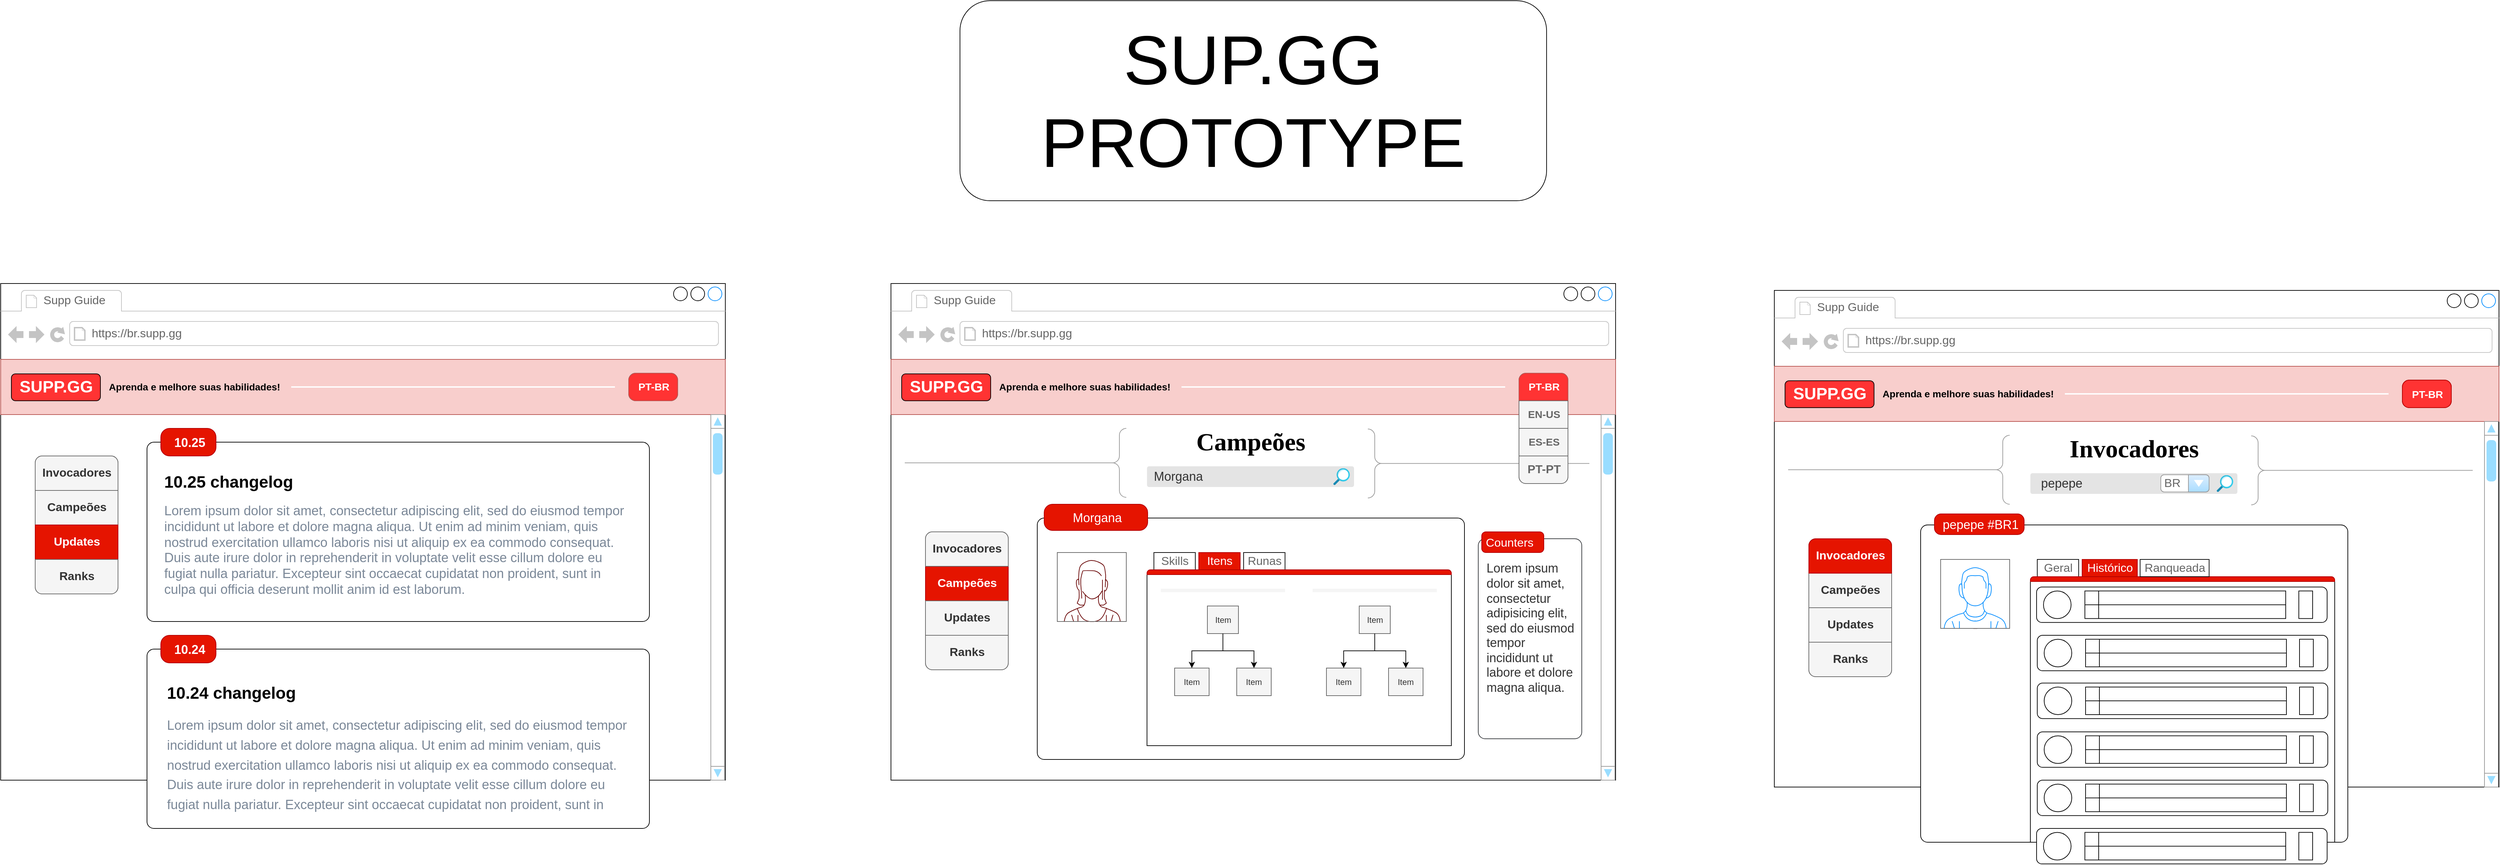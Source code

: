 <mxfile version="13.10.0" type="embed">
    <diagram id="sxuD95gsSj-scOGPnXe8" name="Page-1">
        <mxGraphModel dx="7067" dy="3187" grid="1" gridSize="10" guides="1" tooltips="1" connect="1" arrows="1" fold="1" page="1" pageScale="1" pageWidth="1600" pageHeight="900" math="0" shadow="0">
            <root>
                <mxCell id="0"/>
                <mxCell id="1" parent="0"/>
                <mxCell id="jPvFQAptKo5tfwatPZru-6" value="" style="strokeWidth=1;shadow=0;dashed=0;align=center;html=1;shape=mxgraph.mockup.containers.browserWindow;rSize=0;strokeColor2=#008cff;strokeColor3=#c4c4c4;mainText=,;recursiveResize=0;" parent="1" vertex="1">
                    <mxGeometry x="480" y="520" width="1050" height="720" as="geometry"/>
                </mxCell>
                <mxCell id="21" value="&lt;h1&gt;&lt;font face=&quot;Poppins&quot; data-font-src=&quot;https://fonts.googleapis.com/css?family=Poppins&quot;&gt;Campeões&lt;/font&gt;&lt;/h1&gt;" style="text;html=1;align=center;verticalAlign=middle;resizable=0;points=[];autosize=1;fontSize=18;" parent="jPvFQAptKo5tfwatPZru-6" vertex="1">
                    <mxGeometry x="411" y="190" width="220" height="80" as="geometry"/>
                </mxCell>
                <mxCell id="jPvFQAptKo5tfwatPZru-16" value="" style="rounded=0;whiteSpace=wrap;html=1;fillColor=#f8cecc;strokeColor=#b85450;" parent="jPvFQAptKo5tfwatPZru-6" vertex="1">
                    <mxGeometry y="110" width="1050" height="80" as="geometry"/>
                </mxCell>
                <mxCell id="jPvFQAptKo5tfwatPZru-7" value="Supp Guide" style="strokeWidth=1;shadow=0;dashed=0;align=center;html=1;shape=mxgraph.mockup.containers.anchor;fontSize=17;fontColor=#666666;align=left;" parent="jPvFQAptKo5tfwatPZru-6" vertex="1">
                    <mxGeometry x="60" y="12" width="110" height="26" as="geometry"/>
                </mxCell>
                <mxCell id="jPvFQAptKo5tfwatPZru-8" value="https://br.supp.gg" style="strokeWidth=1;shadow=0;dashed=0;align=center;html=1;shape=mxgraph.mockup.containers.anchor;rSize=0;fontSize=17;fontColor=#666666;align=left;" parent="jPvFQAptKo5tfwatPZru-6" vertex="1">
                    <mxGeometry x="130" y="60" width="250" height="26" as="geometry"/>
                </mxCell>
                <UserObject label="&lt;font style=&quot;font-size: 14px&quot; color=&quot;#000000&quot;&gt;&lt;b&gt;Aprenda e melhore suas habilidades!&lt;/b&gt;&lt;/font&gt;" placeholders="1" name="Variable" id="jPvFQAptKo5tfwatPZru-12">
                    <mxCell style="text;html=1;align=center;verticalAlign=middle;whiteSpace=wrap;overflow=hidden;" parent="jPvFQAptKo5tfwatPZru-6" vertex="1">
                        <mxGeometry x="151" y="135" width="260" height="30" as="geometry"/>
                    </mxCell>
                </UserObject>
                <mxCell id="jPvFQAptKo5tfwatPZru-21" style="edgeStyle=orthogonalEdgeStyle;rounded=0;orthogonalLoop=1;jettySize=auto;html=1;exitX=0.5;exitY=1;exitDx=0;exitDy=0;" parent="jPvFQAptKo5tfwatPZru-6" source="jPvFQAptKo5tfwatPZru-16" target="jPvFQAptKo5tfwatPZru-16" edge="1">
                    <mxGeometry relative="1" as="geometry"/>
                </mxCell>
                <mxCell id="jPvFQAptKo5tfwatPZru-29" value="" style="shape=image;html=1;verticalAlign=top;verticalLabelPosition=bottom;labelBackgroundColor=#ffffff;imageAspect=0;aspect=fixed;image=https://cdn0.iconfinder.com/data/icons/very-basic-android-l-lollipop-icon-pack/24/globe-128.png" parent="jPvFQAptKo5tfwatPZru-6" vertex="1">
                    <mxGeometry x="990" y="131" width="39" height="39" as="geometry"/>
                </mxCell>
                <mxCell id="jPvFQAptKo5tfwatPZru-36" value="" style="rounded=1;whiteSpace=wrap;html=1;fillColor=#FF3333;" parent="jPvFQAptKo5tfwatPZru-6" vertex="1">
                    <mxGeometry x="15.5" y="131" width="129" height="39" as="geometry"/>
                </mxCell>
                <mxCell id="jPvFQAptKo5tfwatPZru-10" value="&lt;font color=&quot;#ffffff&quot;&gt;SUPP.GG&lt;/font&gt;" style="text;strokeColor=none;fillColor=none;html=1;fontSize=24;fontStyle=1;verticalAlign=middle;align=center;" parent="jPvFQAptKo5tfwatPZru-6" vertex="1">
                    <mxGeometry x="30" y="130" width="100" height="40" as="geometry"/>
                </mxCell>
                <mxCell id="jPvFQAptKo5tfwatPZru-37" value="" style="verticalLabelPosition=bottom;shadow=0;dashed=0;align=center;html=1;verticalAlign=top;strokeWidth=1;shape=mxgraph.mockup.navigation.scrollBar;strokeColor=#999999;barPos=98.372;fillColor2=#99ddff;strokeColor2=none;direction=north;fillColor=#FFFFFF;" parent="jPvFQAptKo5tfwatPZru-6" vertex="1">
                    <mxGeometry x="1029" y="190" width="20" height="530" as="geometry"/>
                </mxCell>
                <mxCell id="jPvFQAptKo5tfwatPZru-50" value="" style="shape=mxgraph.mockup.containers.marginRect;rectMarginTop=10;strokeWidth=1;dashed=0;rounded=1;arcSize=5;recursiveResize=0;" parent="jPvFQAptKo5tfwatPZru-6" vertex="1">
                    <mxGeometry x="212" y="330" width="619" height="360" as="geometry"/>
                </mxCell>
                <mxCell id="jPvFQAptKo5tfwatPZru-51" value="Morgana" style="shape=rect;strokeColor=#B20000;fillColor=#e51400;strokeWidth=1;dashed=0;rounded=1;arcSize=32;fontColor=#ffffff;fontSize=18;spacing=2;spacingTop=-2;align=center;autosize=1;spacingLeft=4;resizeWidth=0;resizeHeight=0;perimeter=none;" parent="jPvFQAptKo5tfwatPZru-50" vertex="1">
                    <mxGeometry x="10" y="-10" width="150" height="38" as="geometry"/>
                </mxCell>
                <mxCell id="38" value="" style="verticalLabelPosition=bottom;shadow=0;dashed=0;align=center;html=1;verticalAlign=top;strokeWidth=1;shape=mxgraph.mockup.containers.userFemale;strokeColor2=#660000;fillColor=none;sketch=0;strokeColor=none;perimeter=rectanglePerimeter;" parent="jPvFQAptKo5tfwatPZru-50" vertex="1">
                    <mxGeometry x="29" y="60" width="100" height="100" as="geometry"/>
                </mxCell>
                <mxCell id="40" value="" style="strokeWidth=1;shadow=0;dashed=0;align=center;html=1;shape=mxgraph.mockup.containers.marginRect2;rectMarginTop=32;sketch=0;" parent="jPvFQAptKo5tfwatPZru-50" vertex="1">
                    <mxGeometry x="159" y="60" width="441" height="280" as="geometry"/>
                </mxCell>
                <mxCell id="41" value="Skills" style="strokeColor=inherit;fillColor=inherit;gradientColor=inherit;strokeWidth=1;shadow=0;dashed=0;align=center;html=1;shape=mxgraph.mockup.containers.rrect;rSize=0;fontSize=17;fontColor=#666666;gradientColor=none;" parent="40" vertex="1">
                    <mxGeometry width="60" height="25" relative="1" as="geometry">
                        <mxPoint x="10" as="offset"/>
                    </mxGeometry>
                </mxCell>
                <mxCell id="42" value="Itens" style="strokeWidth=1;shadow=0;dashed=0;align=center;html=1;shape=mxgraph.mockup.containers.rrect;rSize=0;fontSize=17;fontColor=#ffffff;strokeColor=#B20000;fillColor=#e51400;" parent="40" vertex="1">
                    <mxGeometry width="60" height="25" relative="1" as="geometry">
                        <mxPoint x="75" as="offset"/>
                    </mxGeometry>
                </mxCell>
                <mxCell id="43" value="Runas" style="strokeColor=inherit;fillColor=inherit;gradientColor=inherit;strokeWidth=1;shadow=0;dashed=0;align=center;html=1;shape=mxgraph.mockup.containers.rrect;rSize=0;fontSize=17;fontColor=#666666;gradientColor=none;" parent="40" vertex="1">
                    <mxGeometry width="60" height="25" relative="1" as="geometry">
                        <mxPoint x="140" as="offset"/>
                    </mxGeometry>
                </mxCell>
                <mxCell id="44" value="" style="strokeWidth=1;shadow=0;dashed=0;align=center;html=1;shape=mxgraph.mockup.containers.topButton;rSize=5;strokeColor=#B20000;fillColor=#e51400;resizeWidth=1;movable=0;deletable=1;fontColor=#ffffff;" parent="40" vertex="1">
                    <mxGeometry width="441.0" height="7" relative="1" as="geometry">
                        <mxPoint y="25" as="offset"/>
                    </mxGeometry>
                </mxCell>
                <mxCell id="45" value="" style="swimlane;html=1;startSize=5;horizontal=1;childLayout=treeLayout;horizontalTree=0;resizable=0;containerType=tree;shadow=0;sketch=0;fillColor=#f5f5f5;fontColor=#333333;strokeColor=none;" parent="40" vertex="1">
                    <mxGeometry x="20" y="52.5" width="180" height="175" as="geometry">
                        <mxRectangle x="20" y="52.5" width="50" height="40" as="alternateBounds"/>
                    </mxGeometry>
                </mxCell>
                <mxCell id="46" value="Item" style="whiteSpace=wrap;html=1;fillColor=#f5f5f5;strokeColor=#666666;fontColor=#333333;" parent="45" vertex="1">
                    <mxGeometry x="67.5" y="25" width="45" height="40" as="geometry"/>
                </mxCell>
                <mxCell id="47" value="Item" style="whiteSpace=wrap;html=1;fillColor=#f5f5f5;strokeColor=#666666;fontColor=#333333;" parent="45" vertex="1">
                    <mxGeometry x="20" y="115" width="50" height="40" as="geometry"/>
                </mxCell>
                <mxCell id="48" value="" style="edgeStyle=elbowEdgeStyle;elbow=vertical;html=1;rounded=0;strokeColor=#000000;" parent="45" source="46" target="47" edge="1">
                    <mxGeometry relative="1" as="geometry"/>
                </mxCell>
                <mxCell id="49" value="Item" style="whiteSpace=wrap;html=1;fillColor=#f5f5f5;strokeColor=#666666;fontColor=#333333;" parent="45" vertex="1">
                    <mxGeometry x="110" y="115" width="50" height="40" as="geometry"/>
                </mxCell>
                <mxCell id="50" value="" style="edgeStyle=elbowEdgeStyle;elbow=vertical;html=1;rounded=0;strokeColor=#000000;" parent="45" source="46" target="49" edge="1">
                    <mxGeometry relative="1" as="geometry"/>
                </mxCell>
                <mxCell id="55" value="" style="swimlane;html=1;startSize=5;horizontal=1;childLayout=treeLayout;horizontalTree=0;resizable=0;containerType=tree;shadow=0;sketch=0;fillColor=#f5f5f5;fontColor=#333333;strokeColor=none;" parent="40" vertex="1">
                    <mxGeometry x="240" y="52.5" width="180" height="175" as="geometry">
                        <mxRectangle x="20" y="52.5" width="50" height="40" as="alternateBounds"/>
                    </mxGeometry>
                </mxCell>
                <mxCell id="56" value="Item" style="whiteSpace=wrap;html=1;fillColor=#f5f5f5;strokeColor=#666666;fontColor=#333333;" parent="55" vertex="1">
                    <mxGeometry x="67.5" y="25" width="45" height="40" as="geometry"/>
                </mxCell>
                <mxCell id="57" value="Item" style="whiteSpace=wrap;html=1;fillColor=#f5f5f5;strokeColor=#666666;fontColor=#333333;" parent="55" vertex="1">
                    <mxGeometry x="20" y="115" width="50" height="40" as="geometry"/>
                </mxCell>
                <mxCell id="58" value="" style="edgeStyle=elbowEdgeStyle;elbow=vertical;html=1;rounded=0;strokeColor=#000000;" parent="55" source="56" target="57" edge="1">
                    <mxGeometry relative="1" as="geometry"/>
                </mxCell>
                <mxCell id="59" value="Item" style="whiteSpace=wrap;html=1;fillColor=#f5f5f5;strokeColor=#666666;fontColor=#333333;" parent="55" vertex="1">
                    <mxGeometry x="110" y="115" width="50" height="40" as="geometry"/>
                </mxCell>
                <mxCell id="60" value="" style="edgeStyle=elbowEdgeStyle;elbow=vertical;html=1;rounded=0;strokeColor=#000000;" parent="55" source="56" target="59" edge="1">
                    <mxGeometry relative="1" as="geometry"/>
                </mxCell>
                <mxCell id="17" value="" style="shape=rect;strokeColor=none;fontSize=18;align=center;fillColor=none;" parent="jPvFQAptKo5tfwatPZru-6" vertex="1">
                    <mxGeometry x="360" y="260" width="316" height="40" as="geometry"/>
                </mxCell>
                <mxCell id="18" value="" style="html=1;strokeWidth=1;shadow=0;dashed=0;shape=mxgraph.ios7ui.marginRect;rx=3;ry=3;rectMargin=5;fillColor=#E4E4E4;strokeColor=none;" parent="17" vertex="1">
                    <mxGeometry x="6" width="310" height="40" as="geometry"/>
                </mxCell>
                <mxCell id="22" value="Morgana" style="text;html=1;align=center;verticalAlign=middle;resizable=0;points=[];autosize=1;fontSize=18;fontColor=#333333;" parent="17" vertex="1">
                    <mxGeometry x="11" y="5" width="90" height="30" as="geometry"/>
                </mxCell>
                <mxCell id="24" value="" style="aspect=fixed;html=1;points=[];align=center;image;fontSize=12;image=img/lib/azure2/general/Search.svg;fillColor=none;" parent="17" vertex="1">
                    <mxGeometry x="281" y="7.81" width="24" height="24.38" as="geometry"/>
                </mxCell>
                <mxCell id="25" value="" style="shape=mxgraph.mockup.containers.marginRect;rectMarginTop=10;strokeColor=#36393d;strokeWidth=1;dashed=0;rounded=1;arcSize=5;recursiveResize=0;fontSize=18;align=center;fillColor=#FFFFFF;" parent="jPvFQAptKo5tfwatPZru-6" vertex="1">
                    <mxGeometry x="851" y="360" width="150" height="300" as="geometry"/>
                </mxCell>
                <mxCell id="26" value="Counters" style="shape=rect;strokeColor=#B20000;fillColor=#e51400;strokeWidth=1;dashed=0;rounded=1;arcSize=20;fontColor=#ffffff;fontSize=17;spacing=2;spacingTop=-2;align=left;autosize=1;spacingLeft=4;resizeWidth=0;resizeHeight=0;perimeter=none;" parent="25" vertex="1">
                    <mxGeometry x="5" width="90" height="30" as="geometry"/>
                </mxCell>
                <mxCell id="35" value="&lt;div&gt;&lt;span&gt;Lorem ipsum dolor sit amet, consectetur adipisicing elit, sed do eiusmod tempor incididunt ut labore et dolore magna aliqua.&lt;/span&gt;&lt;/div&gt;" style="text;html=1;align=left;verticalAlign=middle;whiteSpace=wrap;rounded=0;fontSize=18;fontColor=#333333;" parent="25" vertex="1">
                    <mxGeometry x="10" y="130" width="130" height="20" as="geometry"/>
                </mxCell>
                <mxCell id="30" value="" style="group" parent="jPvFQAptKo5tfwatPZru-6" vertex="1" connectable="0">
                    <mxGeometry x="20" y="210" width="321" height="100" as="geometry"/>
                </mxCell>
                <mxCell id="28" value="" style="verticalLabelPosition=bottom;shadow=0;dashed=0;align=center;html=1;verticalAlign=top;strokeWidth=1;shape=mxgraph.mockup.markup.line;strokeColor=#999999;fillColor=#FFFFFF;fontSize=18;" parent="30" vertex="1">
                    <mxGeometry y="40" width="301" height="20" as="geometry"/>
                </mxCell>
                <mxCell id="29" value="" style="labelPosition=right;align=left;strokeWidth=1;shape=mxgraph.mockup.markup.curlyBrace;html=1;shadow=0;dashed=0;strokeColor=#999999;direction=north;fillColor=#FFFFFF;fontSize=18;" parent="30" vertex="1">
                    <mxGeometry x="301" width="20" height="100" as="geometry"/>
                </mxCell>
                <mxCell id="31" value="" style="group;rotation=-180;" parent="jPvFQAptKo5tfwatPZru-6" vertex="1" connectable="0">
                    <mxGeometry x="691" y="210" width="321" height="100" as="geometry"/>
                </mxCell>
                <mxCell id="32" value="" style="verticalLabelPosition=bottom;shadow=0;dashed=0;align=center;html=1;verticalAlign=top;strokeWidth=1;shape=mxgraph.mockup.markup.line;strokeColor=#999999;fillColor=#FFFFFF;fontSize=18;rotation=-180;" parent="31" vertex="1">
                    <mxGeometry x="20" y="40.909" width="301" height="20" as="geometry"/>
                </mxCell>
                <mxCell id="33" value="" style="labelPosition=right;align=left;strokeWidth=1;shape=mxgraph.mockup.markup.curlyBrace;html=1;shadow=0;dashed=0;strokeColor=#999999;direction=north;fillColor=#FFFFFF;fontSize=18;rotation=-180;" parent="31" vertex="1">
                    <mxGeometry y="0.909" width="20" height="100.0" as="geometry"/>
                </mxCell>
                <mxCell id="jPvFQAptKo5tfwatPZru-31" value="" style="strokeWidth=1;shadow=0;dashed=0;align=center;html=1;shape=mxgraph.mockup.rrect;rSize=10;strokeColor=#666666;fillColor=#f5f5f5;fontColor=#333333;" parent="jPvFQAptKo5tfwatPZru-6" vertex="1">
                    <mxGeometry x="910" y="130" width="71" height="160" as="geometry"/>
                </mxCell>
                <mxCell id="jPvFQAptKo5tfwatPZru-35" value="&lt;font style=&quot;font-size: 15px&quot; color=&quot;#ffffff&quot;&gt;PT-BR&lt;/font&gt;" style="strokeWidth=1;shadow=0;dashed=0;align=center;html=1;shape=mxgraph.mockup.topButton;rSize=10;fontSize=17;fontStyle=1;strokeColor=#b85450;resizeWidth=1;fillColor=#FF3333;" parent="jPvFQAptKo5tfwatPZru-31" vertex="1">
                    <mxGeometry width="71" height="40" relative="1" as="geometry"/>
                </mxCell>
                <mxCell id="jPvFQAptKo5tfwatPZru-32" value="&lt;font style=&quot;font-size: 15px&quot;&gt;EN-US&lt;/font&gt;" style="strokeColor=inherit;fillColor=inherit;gradientColor=inherit;strokeWidth=1;shadow=0;dashed=0;align=center;html=1;shape=mxgraph.mockup.rrect;rSize=0;fontSize=17;fontColor=#666666;fontStyle=1;resizeWidth=1;" parent="jPvFQAptKo5tfwatPZru-31" vertex="1">
                    <mxGeometry width="71" height="40" relative="1" as="geometry">
                        <mxPoint y="40" as="offset"/>
                    </mxGeometry>
                </mxCell>
                <mxCell id="jPvFQAptKo5tfwatPZru-33" value="&lt;font style=&quot;font-size: 15px&quot;&gt;ES-ES&lt;/font&gt;" style="strokeColor=inherit;fillColor=inherit;gradientColor=inherit;strokeWidth=1;shadow=0;dashed=0;align=center;html=1;shape=mxgraph.mockup.rrect;rSize=0;fontSize=17;fontColor=#666666;fontStyle=1;resizeWidth=1;" parent="jPvFQAptKo5tfwatPZru-31" vertex="1">
                    <mxGeometry width="71" height="40" relative="1" as="geometry">
                        <mxPoint y="80" as="offset"/>
                    </mxGeometry>
                </mxCell>
                <mxCell id="jPvFQAptKo5tfwatPZru-34" value="PT-PT" style="strokeColor=inherit;fillColor=inherit;gradientColor=inherit;strokeWidth=1;shadow=0;dashed=0;align=center;html=1;shape=mxgraph.mockup.bottomButton;rSize=10;fontSize=17;fontColor=#666666;fontStyle=1;resizeWidth=1;" parent="jPvFQAptKo5tfwatPZru-31" vertex="1">
                    <mxGeometry y="1" width="71" height="40" relative="1" as="geometry">
                        <mxPoint y="-40" as="offset"/>
                    </mxGeometry>
                </mxCell>
                <mxCell id="jPvFQAptKo5tfwatPZru-40" value="" style="strokeWidth=1;shadow=0;dashed=0;align=center;html=1;shape=mxgraph.mockup.rrect;rSize=10;strokeColor=#666666;fillColor=#FFFFFF;" parent="jPvFQAptKo5tfwatPZru-6" vertex="1">
                    <mxGeometry x="50" y="360" width="120" height="200" as="geometry"/>
                </mxCell>
                <mxCell id="jPvFQAptKo5tfwatPZru-41" value="Campeões" style="strokeColor=#B20000;fillColor=#e51400;strokeWidth=1;shadow=0;dashed=0;align=center;html=1;shape=mxgraph.mockup.rrect;rSize=0;fontSize=17;fontColor=#ffffff;fontStyle=1;resizeWidth=1;" parent="jPvFQAptKo5tfwatPZru-40" vertex="1">
                    <mxGeometry width="120" height="50" relative="1" as="geometry">
                        <mxPoint y="50" as="offset"/>
                    </mxGeometry>
                </mxCell>
                <mxCell id="jPvFQAptKo5tfwatPZru-42" value="Updates" style="strokeColor=#666666;fillColor=#f5f5f5;strokeWidth=1;shadow=0;dashed=0;align=center;html=1;shape=mxgraph.mockup.rrect;rSize=0;fontSize=17;fontColor=#333333;fontStyle=1;resizeWidth=1;" parent="jPvFQAptKo5tfwatPZru-40" vertex="1">
                    <mxGeometry width="120" height="50" relative="1" as="geometry">
                        <mxPoint y="100" as="offset"/>
                    </mxGeometry>
                </mxCell>
                <mxCell id="jPvFQAptKo5tfwatPZru-43" value="Ranks" style="strokeColor=#666666;fillColor=#f5f5f5;strokeWidth=1;shadow=0;dashed=0;align=center;html=1;shape=mxgraph.mockup.bottomButton;rSize=10;fontSize=17;fontColor=#333333;fontStyle=1;resizeWidth=1;" parent="jPvFQAptKo5tfwatPZru-40" vertex="1">
                    <mxGeometry y="1" width="120" height="50" relative="1" as="geometry">
                        <mxPoint y="-50" as="offset"/>
                    </mxGeometry>
                </mxCell>
                <mxCell id="jPvFQAptKo5tfwatPZru-44" value="Invocadores" style="strokeWidth=1;shadow=0;dashed=0;align=center;html=1;shape=mxgraph.mockup.topButton;rSize=10;fontSize=17;fontStyle=1;fillColor=#f5f5f5;strokeColor=#666666;resizeWidth=1;fontColor=#333333;" parent="jPvFQAptKo5tfwatPZru-40" vertex="1">
                    <mxGeometry width="120" height="50" relative="1" as="geometry"/>
                </mxCell>
                <mxCell id="36" value="" style="line;strokeWidth=2;html=1;strokeColor=#FFFFFF;" parent="jPvFQAptKo5tfwatPZru-6" vertex="1">
                    <mxGeometry x="421" y="145" width="469" height="10" as="geometry"/>
                </mxCell>
                <mxCell id="61" value="" style="strokeWidth=1;shadow=0;dashed=0;align=center;html=1;shape=mxgraph.mockup.containers.browserWindow;rSize=0;strokeColor2=#008cff;strokeColor3=#c4c4c4;mainText=,;recursiveResize=0;" parent="1" vertex="1">
                    <mxGeometry x="1760" y="530" width="1050" height="720" as="geometry"/>
                </mxCell>
                <mxCell id="62" value="&lt;h1&gt;&lt;font face=&quot;Poppins&quot; data-font-src=&quot;https://fonts.googleapis.com/css?family=Poppins&quot;&gt;Invocadores&lt;/font&gt;&lt;/h1&gt;" style="text;html=1;align=center;verticalAlign=middle;resizable=0;points=[];autosize=1;fontSize=18;" parent="61" vertex="1">
                    <mxGeometry x="401" y="190" width="240" height="80" as="geometry"/>
                </mxCell>
                <mxCell id="63" value="" style="rounded=0;whiteSpace=wrap;html=1;fillColor=#f8cecc;strokeColor=#b85450;" parent="61" vertex="1">
                    <mxGeometry y="110" width="1050" height="80" as="geometry"/>
                </mxCell>
                <mxCell id="64" value="Supp Guide" style="strokeWidth=1;shadow=0;dashed=0;align=center;html=1;shape=mxgraph.mockup.containers.anchor;fontSize=17;fontColor=#666666;align=left;" parent="61" vertex="1">
                    <mxGeometry x="60" y="12" width="110" height="26" as="geometry"/>
                </mxCell>
                <mxCell id="65" value="https://br.supp.gg" style="strokeWidth=1;shadow=0;dashed=0;align=center;html=1;shape=mxgraph.mockup.containers.anchor;rSize=0;fontSize=17;fontColor=#666666;align=left;" parent="61" vertex="1">
                    <mxGeometry x="130" y="60" width="250" height="26" as="geometry"/>
                </mxCell>
                <UserObject label="&lt;font style=&quot;font-size: 14px&quot; color=&quot;#000000&quot;&gt;&lt;b&gt;Aprenda e melhore suas habilidades!&lt;/b&gt;&lt;/font&gt;" placeholders="1" name="Variable" id="66">
                    <mxCell style="text;html=1;align=center;verticalAlign=middle;whiteSpace=wrap;overflow=hidden;" parent="61" vertex="1">
                        <mxGeometry x="151" y="135" width="260" height="30" as="geometry"/>
                    </mxCell>
                </UserObject>
                <mxCell id="67" style="edgeStyle=orthogonalEdgeStyle;rounded=0;orthogonalLoop=1;jettySize=auto;html=1;exitX=0.5;exitY=1;exitDx=0;exitDy=0;" parent="61" source="63" target="63" edge="1">
                    <mxGeometry relative="1" as="geometry"/>
                </mxCell>
                <mxCell id="68" value="" style="shape=image;html=1;verticalAlign=top;verticalLabelPosition=bottom;labelBackgroundColor=#ffffff;imageAspect=0;aspect=fixed;image=https://cdn0.iconfinder.com/data/icons/very-basic-android-l-lollipop-icon-pack/24/globe-128.png" parent="61" vertex="1">
                    <mxGeometry x="990" y="131" width="39" height="39" as="geometry"/>
                </mxCell>
                <mxCell id="69" value="" style="rounded=1;whiteSpace=wrap;html=1;fillColor=#FF3333;" parent="61" vertex="1">
                    <mxGeometry x="15.5" y="131" width="129" height="39" as="geometry"/>
                </mxCell>
                <mxCell id="70" value="&lt;font color=&quot;#ffffff&quot;&gt;SUPP.GG&lt;/font&gt;" style="text;strokeColor=none;fillColor=none;html=1;fontSize=24;fontStyle=1;verticalAlign=middle;align=center;" parent="61" vertex="1">
                    <mxGeometry x="30" y="130" width="100" height="40" as="geometry"/>
                </mxCell>
                <mxCell id="71" value="" style="verticalLabelPosition=bottom;shadow=0;dashed=0;align=center;html=1;verticalAlign=top;strokeWidth=1;shape=mxgraph.mockup.navigation.scrollBar;strokeColor=#999999;barPos=98.372;fillColor2=#99ddff;strokeColor2=none;direction=north;fillColor=#FFFFFF;" parent="61" vertex="1">
                    <mxGeometry x="1029" y="190" width="20" height="530" as="geometry"/>
                </mxCell>
                <mxCell id="72" value="" style="shape=mxgraph.mockup.containers.marginRect;rectMarginTop=10;strokeWidth=1;dashed=0;rounded=1;arcSize=5;recursiveResize=0;" parent="61" vertex="1">
                    <mxGeometry x="212" y="330" width="619" height="470" as="geometry"/>
                </mxCell>
                <mxCell id="73" value="pepepe #BR1" style="shape=rect;strokeColor=#B20000;fillColor=#e51400;strokeWidth=1;dashed=0;rounded=1;arcSize=32;fontColor=#ffffff;fontSize=18;spacing=2;spacingTop=-2;align=center;autosize=1;spacingLeft=4;resizeWidth=0;resizeHeight=0;perimeter=none;" parent="72" vertex="1">
                    <mxGeometry x="20" y="-6" width="130" height="30" as="geometry"/>
                </mxCell>
                <mxCell id="74" value="" style="verticalLabelPosition=bottom;shadow=0;dashed=0;align=center;html=1;verticalAlign=top;strokeWidth=1;shape=mxgraph.mockup.containers.userFemale;strokeColor2=#660000;fillColor=none;sketch=0;strokeColor=none;perimeter=rectanglePerimeter;" parent="72" vertex="1">
                    <mxGeometry x="29" y="60" width="100" height="100" as="geometry"/>
                </mxCell>
                <mxCell id="75" value="" style="strokeWidth=1;shadow=0;dashed=0;align=center;html=1;shape=mxgraph.mockup.containers.marginRect2;rectMarginTop=32;sketch=0;" parent="72" vertex="1">
                    <mxGeometry x="159" y="60" width="441" height="410" as="geometry"/>
                </mxCell>
                <mxCell id="76" value="Geral" style="strokeColor=inherit;fillColor=inherit;gradientColor=inherit;strokeWidth=1;shadow=0;dashed=0;align=center;html=1;shape=mxgraph.mockup.containers.rrect;rSize=0;fontSize=17;fontColor=#666666;gradientColor=none;" parent="75" vertex="1">
                    <mxGeometry width="60" height="25" relative="1" as="geometry">
                        <mxPoint x="10" as="offset"/>
                    </mxGeometry>
                </mxCell>
                <mxCell id="77" value="Histórico" style="strokeWidth=1;shadow=0;dashed=0;align=center;html=1;shape=mxgraph.mockup.containers.rrect;rSize=0;fontSize=17;fontColor=#ffffff;strokeColor=#B20000;fillColor=#e51400;" parent="75" vertex="1">
                    <mxGeometry width="80" height="25" relative="1" as="geometry">
                        <mxPoint x="75" as="offset"/>
                    </mxGeometry>
                </mxCell>
                <mxCell id="79" value="" style="strokeWidth=1;shadow=0;dashed=0;align=center;html=1;shape=mxgraph.mockup.containers.topButton;rSize=5;strokeColor=#B20000;fillColor=#e51400;resizeWidth=1;movable=0;deletable=1;fontColor=#ffffff;" parent="75" vertex="1">
                    <mxGeometry width="441.0" height="7" relative="1" as="geometry">
                        <mxPoint y="25" as="offset"/>
                    </mxGeometry>
                </mxCell>
                <mxCell id="226" value="" style="group" vertex="1" connectable="0" parent="75">
                    <mxGeometry x="10" y="110" width="421" height="51.43" as="geometry"/>
                </mxCell>
                <mxCell id="227" value="" style="rounded=1;whiteSpace=wrap;html=1;" vertex="1" parent="226">
                    <mxGeometry width="421" height="51.43" as="geometry"/>
                </mxCell>
                <mxCell id="228" value="" style="ellipse;whiteSpace=wrap;html=1;aspect=fixed;" vertex="1" parent="226">
                    <mxGeometry x="10" y="5.71" width="40" height="40" as="geometry"/>
                </mxCell>
                <mxCell id="229" value="" style="shape=internalStorage;whiteSpace=wrap;html=1;backgroundOutline=1;" vertex="1" parent="226">
                    <mxGeometry x="70" y="5.71" width="291" height="40" as="geometry"/>
                </mxCell>
                <mxCell id="230" value="" style="rounded=0;whiteSpace=wrap;html=1;" vertex="1" parent="226">
                    <mxGeometry x="380" y="5.71" width="20" height="40" as="geometry"/>
                </mxCell>
                <mxCell id="200" value="" style="group" vertex="1" connectable="0" parent="75">
                    <mxGeometry x="9" y="40" width="421" height="51.43" as="geometry"/>
                </mxCell>
                <mxCell id="118" value="" style="rounded=1;whiteSpace=wrap;html=1;" vertex="1" parent="200">
                    <mxGeometry width="421" height="51.43" as="geometry"/>
                </mxCell>
                <mxCell id="170" value="" style="ellipse;whiteSpace=wrap;html=1;aspect=fixed;" vertex="1" parent="200">
                    <mxGeometry x="10" y="5.71" width="40" height="40" as="geometry"/>
                </mxCell>
                <mxCell id="172" value="" style="shape=internalStorage;whiteSpace=wrap;html=1;backgroundOutline=1;" vertex="1" parent="200">
                    <mxGeometry x="70" y="5.71" width="291" height="40" as="geometry"/>
                </mxCell>
                <mxCell id="174" value="" style="rounded=0;whiteSpace=wrap;html=1;" vertex="1" parent="200">
                    <mxGeometry x="380" y="5.71" width="20" height="40" as="geometry"/>
                </mxCell>
                <mxCell id="231" value="" style="group" vertex="1" connectable="0" parent="75">
                    <mxGeometry x="10" y="179.29" width="421" height="51.43" as="geometry"/>
                </mxCell>
                <mxCell id="232" value="" style="rounded=1;whiteSpace=wrap;html=1;" vertex="1" parent="231">
                    <mxGeometry width="421" height="51.43" as="geometry"/>
                </mxCell>
                <mxCell id="233" value="" style="ellipse;whiteSpace=wrap;html=1;aspect=fixed;" vertex="1" parent="231">
                    <mxGeometry x="10" y="5.71" width="40" height="40" as="geometry"/>
                </mxCell>
                <mxCell id="234" value="" style="shape=internalStorage;whiteSpace=wrap;html=1;backgroundOutline=1;" vertex="1" parent="231">
                    <mxGeometry x="70" y="5.71" width="291" height="40" as="geometry"/>
                </mxCell>
                <mxCell id="235" value="" style="rounded=0;whiteSpace=wrap;html=1;" vertex="1" parent="231">
                    <mxGeometry x="380" y="5.71" width="20" height="40" as="geometry"/>
                </mxCell>
                <mxCell id="236" value="" style="group" vertex="1" connectable="0" parent="75">
                    <mxGeometry x="10" y="250" width="421" height="51.43" as="geometry"/>
                </mxCell>
                <mxCell id="237" value="" style="rounded=1;whiteSpace=wrap;html=1;" vertex="1" parent="236">
                    <mxGeometry width="421" height="51.43" as="geometry"/>
                </mxCell>
                <mxCell id="238" value="" style="ellipse;whiteSpace=wrap;html=1;aspect=fixed;" vertex="1" parent="236">
                    <mxGeometry x="10" y="5.71" width="40" height="40" as="geometry"/>
                </mxCell>
                <mxCell id="239" value="" style="shape=internalStorage;whiteSpace=wrap;html=1;backgroundOutline=1;" vertex="1" parent="236">
                    <mxGeometry x="70" y="5.71" width="291" height="40" as="geometry"/>
                </mxCell>
                <mxCell id="240" value="" style="rounded=0;whiteSpace=wrap;html=1;" vertex="1" parent="236">
                    <mxGeometry x="380" y="5.71" width="20" height="40" as="geometry"/>
                </mxCell>
                <mxCell id="241" value="" style="group" vertex="1" connectable="0" parent="75">
                    <mxGeometry x="10" y="320" width="421" height="51.43" as="geometry"/>
                </mxCell>
                <mxCell id="242" value="" style="rounded=1;whiteSpace=wrap;html=1;" vertex="1" parent="241">
                    <mxGeometry width="421" height="51.43" as="geometry"/>
                </mxCell>
                <mxCell id="243" value="" style="ellipse;whiteSpace=wrap;html=1;aspect=fixed;" vertex="1" parent="241">
                    <mxGeometry x="10" y="5.71" width="40" height="40" as="geometry"/>
                </mxCell>
                <mxCell id="244" value="" style="shape=internalStorage;whiteSpace=wrap;html=1;backgroundOutline=1;" vertex="1" parent="241">
                    <mxGeometry x="70" y="5.71" width="291" height="40" as="geometry"/>
                </mxCell>
                <mxCell id="245" value="" style="rounded=0;whiteSpace=wrap;html=1;" vertex="1" parent="241">
                    <mxGeometry x="380" y="5.71" width="20" height="40" as="geometry"/>
                </mxCell>
                <mxCell id="78" value="Ranqueada" style="strokeColor=inherit;fillColor=inherit;gradientColor=inherit;strokeWidth=1;shadow=0;dashed=0;align=center;html=1;shape=mxgraph.mockup.containers.rrect;rSize=0;fontSize=17;fontColor=#666666;gradientColor=none;" parent="72" vertex="1">
                    <mxGeometry width="100" height="25" relative="1" as="geometry">
                        <mxPoint x="318" y="60" as="offset"/>
                    </mxGeometry>
                </mxCell>
                <mxCell id="117" value="" style="verticalLabelPosition=bottom;shadow=0;dashed=0;align=center;html=1;verticalAlign=top;strokeWidth=1;shape=mxgraph.mockup.containers.userMale;strokeColor=#666666;strokeColor2=#008cff;" vertex="1" parent="72">
                    <mxGeometry x="29" y="60" width="100" height="100" as="geometry"/>
                </mxCell>
                <mxCell id="92" value="" style="shape=rect;strokeColor=none;fontSize=18;align=center;fillColor=none;" parent="61" vertex="1">
                    <mxGeometry x="360" y="260" width="316" height="40" as="geometry"/>
                </mxCell>
                <mxCell id="93" value="" style="html=1;strokeWidth=1;shadow=0;dashed=0;shape=mxgraph.ios7ui.marginRect;rx=3;ry=3;rectMargin=5;fillColor=#E4E4E4;strokeColor=none;" parent="92" vertex="1">
                    <mxGeometry x="6" width="310" height="40" as="geometry"/>
                </mxCell>
                <mxCell id="94" value="pepepe" style="text;html=1;align=center;verticalAlign=middle;resizable=0;points=[];autosize=1;fontSize=18;fontColor=#333333;" parent="92" vertex="1">
                    <mxGeometry x="16" y="5" width="80" height="30" as="geometry"/>
                </mxCell>
                <mxCell id="95" value="" style="aspect=fixed;html=1;points=[];align=center;image;fontSize=12;image=img/lib/azure2/general/Search.svg;fillColor=none;" parent="92" vertex="1">
                    <mxGeometry x="281" y="7.81" width="24" height="24.38" as="geometry"/>
                </mxCell>
                <mxCell id="116" value="BR" style="strokeWidth=1;shadow=0;dashed=0;align=center;html=1;shape=mxgraph.mockup.forms.comboBox;strokeColor=#999999;fillColor=#ddeeff;align=left;fillColor2=#aaddff;mainText=;fontColor=#666666;fontSize=17;spacingLeft=3;" parent="92" vertex="1">
                    <mxGeometry x="200" y="7.19" width="70" height="25" as="geometry"/>
                </mxCell>
                <mxCell id="99" value="" style="group" parent="61" vertex="1" connectable="0">
                    <mxGeometry x="20" y="210" width="321" height="100" as="geometry"/>
                </mxCell>
                <mxCell id="100" value="" style="verticalLabelPosition=bottom;shadow=0;dashed=0;align=center;html=1;verticalAlign=top;strokeWidth=1;shape=mxgraph.mockup.markup.line;strokeColor=#999999;fillColor=#FFFFFF;fontSize=18;" parent="99" vertex="1">
                    <mxGeometry y="40" width="301" height="20" as="geometry"/>
                </mxCell>
                <mxCell id="101" value="" style="labelPosition=right;align=left;strokeWidth=1;shape=mxgraph.mockup.markup.curlyBrace;html=1;shadow=0;dashed=0;strokeColor=#999999;direction=north;fillColor=#FFFFFF;fontSize=18;" parent="99" vertex="1">
                    <mxGeometry x="301" width="20" height="100" as="geometry"/>
                </mxCell>
                <mxCell id="102" value="" style="group;rotation=-180;" parent="61" vertex="1" connectable="0">
                    <mxGeometry x="691" y="210" width="321" height="100" as="geometry"/>
                </mxCell>
                <mxCell id="103" value="" style="verticalLabelPosition=bottom;shadow=0;dashed=0;align=center;html=1;verticalAlign=top;strokeWidth=1;shape=mxgraph.mockup.markup.line;strokeColor=#999999;fillColor=#FFFFFF;fontSize=18;rotation=-180;" parent="102" vertex="1">
                    <mxGeometry x="20" y="40.909" width="301" height="20" as="geometry"/>
                </mxCell>
                <mxCell id="104" value="" style="labelPosition=right;align=left;strokeWidth=1;shape=mxgraph.mockup.markup.curlyBrace;html=1;shadow=0;dashed=0;strokeColor=#999999;direction=north;fillColor=#FFFFFF;fontSize=18;rotation=-180;" parent="102" vertex="1">
                    <mxGeometry y="0.909" width="20" height="100.0" as="geometry"/>
                </mxCell>
                <mxCell id="105" value="" style="strokeWidth=1;shadow=0;dashed=0;align=center;html=1;shape=mxgraph.mockup.rrect;rSize=10;strokeColor=#B20000;fontColor=#ffffff;fillColor=#FF3333;" parent="61" vertex="1">
                    <mxGeometry x="910" y="130" width="71" height="40" as="geometry"/>
                </mxCell>
                <mxCell id="106" value="&lt;font style=&quot;font-size: 15px&quot;&gt;&lt;b&gt;PT-BR&lt;/b&gt;&lt;/font&gt;" style="strokeWidth=1;shadow=0;dashed=0;align=center;html=1;shape=mxgraph.mockup.rrect;rSize=10;fontSize=12;strokeColor=#B20000;resizeWidth=1;fillColor=#FF3333;fontColor=#ffffff;" parent="105" vertex="1">
                    <mxGeometry width="71" height="40" relative="1" as="geometry">
                        <mxPoint as="offset"/>
                    </mxGeometry>
                </mxCell>
                <mxCell id="110" value="" style="strokeWidth=1;shadow=0;dashed=0;align=center;html=1;shape=mxgraph.mockup.rrect;rSize=10;strokeColor=#666666;fillColor=#FFFFFF;" parent="61" vertex="1">
                    <mxGeometry x="50" y="360" width="120" height="200" as="geometry"/>
                </mxCell>
                <mxCell id="111" value="Campeões" style="strokeWidth=1;shadow=0;dashed=0;align=center;html=1;shape=mxgraph.mockup.rrect;rSize=0;fontSize=17;fontStyle=1;resizeWidth=1;fillColor=#f5f5f5;strokeColor=#666666;fontColor=#333333;" parent="110" vertex="1">
                    <mxGeometry width="120" height="50" relative="1" as="geometry">
                        <mxPoint y="50" as="offset"/>
                    </mxGeometry>
                </mxCell>
                <mxCell id="112" value="Updates" style="strokeColor=#666666;fillColor=#f5f5f5;strokeWidth=1;shadow=0;dashed=0;align=center;html=1;shape=mxgraph.mockup.rrect;rSize=0;fontSize=17;fontColor=#333333;fontStyle=1;resizeWidth=1;" parent="110" vertex="1">
                    <mxGeometry width="120" height="50" relative="1" as="geometry">
                        <mxPoint y="100" as="offset"/>
                    </mxGeometry>
                </mxCell>
                <mxCell id="113" value="Ranks" style="strokeColor=#666666;fillColor=#f5f5f5;strokeWidth=1;shadow=0;dashed=0;align=center;html=1;shape=mxgraph.mockup.bottomButton;rSize=10;fontSize=17;fontColor=#333333;fontStyle=1;resizeWidth=1;" parent="110" vertex="1">
                    <mxGeometry y="1" width="120" height="50" relative="1" as="geometry">
                        <mxPoint y="-50" as="offset"/>
                    </mxGeometry>
                </mxCell>
                <mxCell id="114" value="Invocadores" style="strokeWidth=1;shadow=0;dashed=0;align=center;html=1;shape=mxgraph.mockup.topButton;rSize=10;fontSize=17;fontStyle=1;fillColor=#e51400;strokeColor=#B20000;resizeWidth=1;fontColor=#ffffff;" parent="110" vertex="1">
                    <mxGeometry width="120" height="50" relative="1" as="geometry"/>
                </mxCell>
                <mxCell id="115" value="" style="line;strokeWidth=2;html=1;strokeColor=#FFFFFF;" parent="61" vertex="1">
                    <mxGeometry x="421" y="145" width="469" height="10" as="geometry"/>
                </mxCell>
                <mxCell id="246" value="" style="group" vertex="1" connectable="0" parent="1">
                    <mxGeometry x="2140" y="1310" width="421" height="51.43" as="geometry"/>
                </mxCell>
                <mxCell id="247" value="" style="rounded=1;whiteSpace=wrap;html=1;" vertex="1" parent="246">
                    <mxGeometry width="421" height="51.43" as="geometry"/>
                </mxCell>
                <mxCell id="248" value="" style="ellipse;whiteSpace=wrap;html=1;aspect=fixed;" vertex="1" parent="246">
                    <mxGeometry x="10" y="5.71" width="40" height="40" as="geometry"/>
                </mxCell>
                <mxCell id="249" value="" style="shape=internalStorage;whiteSpace=wrap;html=1;backgroundOutline=1;" vertex="1" parent="246">
                    <mxGeometry x="70" y="5.71" width="291" height="40" as="geometry"/>
                </mxCell>
                <mxCell id="250" value="" style="rounded=0;whiteSpace=wrap;html=1;" vertex="1" parent="246">
                    <mxGeometry x="380" y="5.71" width="20" height="40" as="geometry"/>
                </mxCell>
                <mxCell id="375" value="" style="strokeWidth=1;shadow=0;dashed=0;align=center;html=1;shape=mxgraph.mockup.containers.browserWindow;rSize=0;strokeColor2=#008cff;strokeColor3=#c4c4c4;mainText=,;recursiveResize=0;" vertex="1" parent="1">
                    <mxGeometry x="-810" y="520" width="1050" height="720" as="geometry"/>
                </mxCell>
                <mxCell id="377" value="" style="rounded=0;whiteSpace=wrap;html=1;fillColor=#f8cecc;strokeColor=#b85450;" vertex="1" parent="375">
                    <mxGeometry y="110" width="1050" height="80" as="geometry"/>
                </mxCell>
                <mxCell id="378" value="Supp Guide" style="strokeWidth=1;shadow=0;dashed=0;align=center;html=1;shape=mxgraph.mockup.containers.anchor;fontSize=17;fontColor=#666666;align=left;" vertex="1" parent="375">
                    <mxGeometry x="60" y="12" width="110" height="26" as="geometry"/>
                </mxCell>
                <mxCell id="379" value="https://br.supp.gg" style="strokeWidth=1;shadow=0;dashed=0;align=center;html=1;shape=mxgraph.mockup.containers.anchor;rSize=0;fontSize=17;fontColor=#666666;align=left;" vertex="1" parent="375">
                    <mxGeometry x="130" y="60" width="250" height="26" as="geometry"/>
                </mxCell>
                <UserObject label="&lt;font style=&quot;font-size: 14px&quot; color=&quot;#000000&quot;&gt;&lt;b&gt;Aprenda e melhore suas habilidades!&lt;/b&gt;&lt;/font&gt;" placeholders="1" name="Variable" id="380">
                    <mxCell style="text;html=1;align=center;verticalAlign=middle;whiteSpace=wrap;overflow=hidden;" vertex="1" parent="375">
                        <mxGeometry x="151" y="135" width="260" height="30" as="geometry"/>
                    </mxCell>
                </UserObject>
                <mxCell id="381" style="edgeStyle=orthogonalEdgeStyle;rounded=0;orthogonalLoop=1;jettySize=auto;html=1;exitX=0.5;exitY=1;exitDx=0;exitDy=0;" edge="1" parent="375" source="377" target="377">
                    <mxGeometry relative="1" as="geometry"/>
                </mxCell>
                <mxCell id="382" value="" style="shape=image;html=1;verticalAlign=top;verticalLabelPosition=bottom;labelBackgroundColor=#ffffff;imageAspect=0;aspect=fixed;image=https://cdn0.iconfinder.com/data/icons/very-basic-android-l-lollipop-icon-pack/24/globe-128.png" vertex="1" parent="375">
                    <mxGeometry x="990" y="131" width="39" height="39" as="geometry"/>
                </mxCell>
                <mxCell id="383" value="" style="rounded=1;whiteSpace=wrap;html=1;fillColor=#FF3333;" vertex="1" parent="375">
                    <mxGeometry x="15.5" y="131" width="129" height="39" as="geometry"/>
                </mxCell>
                <mxCell id="384" value="&lt;font color=&quot;#ffffff&quot;&gt;SUPP.GG&lt;/font&gt;" style="text;strokeColor=none;fillColor=none;html=1;fontSize=24;fontStyle=1;verticalAlign=middle;align=center;" vertex="1" parent="375">
                    <mxGeometry x="30" y="130" width="100" height="40" as="geometry"/>
                </mxCell>
                <mxCell id="385" value="" style="verticalLabelPosition=bottom;shadow=0;dashed=0;align=center;html=1;verticalAlign=top;strokeWidth=1;shape=mxgraph.mockup.navigation.scrollBar;strokeColor=#999999;barPos=98.372;fillColor2=#99ddff;strokeColor2=none;direction=north;fillColor=#FFFFFF;" vertex="1" parent="375">
                    <mxGeometry x="1029" y="190" width="20" height="530" as="geometry"/>
                </mxCell>
                <mxCell id="386" value="" style="shape=mxgraph.mockup.containers.marginRect;rectMarginTop=10;strokeWidth=1;dashed=0;rounded=1;arcSize=5;recursiveResize=0;" vertex="1" parent="375">
                    <mxGeometry x="212" y="220" width="728" height="270" as="geometry"/>
                </mxCell>
                <mxCell id="387" value="10.25" style="shape=rect;strokeColor=#B20000;fillColor=#e51400;strokeWidth=1;dashed=0;rounded=1;arcSize=32;fontColor=#ffffff;fontSize=18;spacing=2;spacingTop=-2;align=center;autosize=1;spacingLeft=4;resizeWidth=0;resizeHeight=0;perimeter=none;fontStyle=1" vertex="1" parent="386">
                    <mxGeometry x="20" y="-10" width="80" height="40" as="geometry"/>
                </mxCell>
                <mxCell id="443" value="&lt;h1&gt;10.25 changelog&lt;/h1&gt;&lt;p&gt;&lt;span style=&quot;color: rgb(123 , 136 , 152)&quot;&gt;&lt;font style=&quot;font-size: 19px&quot;&gt;Lorem ipsum dolor sit amet, consectetur adipiscing elit, sed do eiusmod tempor incididunt ut labore et dolore magna aliqua. Ut enim ad minim veniam, quis nostrud exercitation ullamco laboris nisi ut aliquip ex ea commodo consequat. Duis aute irure dolor in reprehenderit in voluptate velit esse cillum dolore eu fugiat nulla pariatur. Excepteur sint occaecat cupidatat non proident, sunt in culpa qui officia deserunt mollit anim id est laborum.&lt;/font&gt;&lt;/span&gt;&lt;br&gt;&lt;/p&gt;" style="text;html=1;strokeColor=none;fillColor=none;spacing=5;spacingTop=-20;whiteSpace=wrap;overflow=hidden;rounded=0;" vertex="1" parent="386">
                    <mxGeometry x="20" y="47.81" width="680" height="192.19" as="geometry"/>
                </mxCell>
                <mxCell id="419" value="" style="strokeWidth=1;shadow=0;dashed=0;align=center;html=1;shape=mxgraph.mockup.rrect;rSize=10;strokeColor=#666666;fillColor=#f5f5f5;fontColor=#333333;" vertex="1" parent="375">
                    <mxGeometry x="910" y="130" width="71" height="40" as="geometry"/>
                </mxCell>
                <mxCell id="420" value="&lt;font style=&quot;font-size: 15px&quot; color=&quot;#ffffff&quot;&gt;PT-BR&lt;/font&gt;" style="strokeWidth=1;shadow=0;dashed=0;align=center;html=1;shape=mxgraph.mockup.rrect;rSize=10;fontSize=17;fontStyle=1;strokeColor=#b85450;resizeWidth=1;fillColor=#FF3333;" vertex="1" parent="419">
                    <mxGeometry width="71" height="40" relative="1" as="geometry"/>
                </mxCell>
                <mxCell id="429" value="" style="line;strokeWidth=2;html=1;strokeColor=#FFFFFF;" vertex="1" parent="375">
                    <mxGeometry x="421" y="145" width="469" height="10" as="geometry"/>
                </mxCell>
                <mxCell id="424" value="" style="strokeWidth=1;shadow=0;dashed=0;align=center;html=1;shape=mxgraph.mockup.rrect;rSize=10;strokeColor=#666666;fillColor=#FFFFFF;" vertex="1" parent="375">
                    <mxGeometry x="50" y="250" width="120" height="200" as="geometry"/>
                </mxCell>
                <mxCell id="425" value="Campeões" style="strokeWidth=1;shadow=0;dashed=0;align=center;html=1;shape=mxgraph.mockup.rrect;rSize=0;fontSize=17;fontStyle=1;resizeWidth=1;fillColor=#f5f5f5;strokeColor=#666666;fontColor=#333333;" vertex="1" parent="424">
                    <mxGeometry width="120" height="50" relative="1" as="geometry">
                        <mxPoint y="50" as="offset"/>
                    </mxGeometry>
                </mxCell>
                <mxCell id="426" value="Updates" style="strokeColor=#B20000;fillColor=#e51400;strokeWidth=1;shadow=0;dashed=0;align=center;html=1;shape=mxgraph.mockup.rrect;rSize=0;fontSize=17;fontColor=#ffffff;fontStyle=1;resizeWidth=1;" vertex="1" parent="424">
                    <mxGeometry width="120" height="50" relative="1" as="geometry">
                        <mxPoint y="100" as="offset"/>
                    </mxGeometry>
                </mxCell>
                <mxCell id="427" value="Ranks" style="strokeColor=#666666;fillColor=#f5f5f5;strokeWidth=1;shadow=0;dashed=0;align=center;html=1;shape=mxgraph.mockup.bottomButton;rSize=10;fontSize=17;fontColor=#333333;fontStyle=1;resizeWidth=1;" vertex="1" parent="424">
                    <mxGeometry y="1" width="120" height="50" relative="1" as="geometry">
                        <mxPoint y="-50" as="offset"/>
                    </mxGeometry>
                </mxCell>
                <mxCell id="428" value="Invocadores" style="strokeWidth=1;shadow=0;dashed=0;align=center;html=1;shape=mxgraph.mockup.topButton;rSize=10;fontSize=17;fontStyle=1;fillColor=#f5f5f5;strokeColor=#666666;resizeWidth=1;fontColor=#333333;" vertex="1" parent="424">
                    <mxGeometry width="120" height="50" relative="1" as="geometry"/>
                </mxCell>
                <mxCell id="441" value="" style="shape=mxgraph.mockup.containers.marginRect;rectMarginTop=10;strokeWidth=1;dashed=0;rounded=1;arcSize=5;recursiveResize=0;" vertex="1" parent="375">
                    <mxGeometry x="212" y="520" width="728" height="270" as="geometry"/>
                </mxCell>
                <mxCell id="442" value="10.24" style="shape=rect;strokeColor=#B20000;fillColor=#e51400;strokeWidth=1;dashed=0;rounded=1;arcSize=32;fontColor=#ffffff;fontSize=18;spacing=2;spacingTop=-2;align=center;autosize=1;spacingLeft=4;resizeWidth=0;resizeHeight=0;perimeter=none;fontStyle=1" vertex="1" parent="441">
                    <mxGeometry x="20" y="-10" width="80" height="40" as="geometry"/>
                </mxCell>
                <mxCell id="444" value="&lt;h1&gt;&lt;span&gt;10.24 changelog&lt;/span&gt;&lt;/h1&gt;&lt;h1&gt;&lt;span style=&quot;font-size: 19px ; color: rgb(123 , 136 , 152) ; font-weight: normal&quot;&gt;Lorem ipsum dolor sit amet, consectetur adipiscing elit, sed do eiusmod tempor incididunt ut labore et dolore magna aliqua. Ut enim ad minim veniam, quis nostrud exercitation ullamco laboris nisi ut aliquip ex ea commodo consequat. Duis aute irure dolor in reprehenderit in voluptate velit esse cillum dolore eu fugiat nulla pariatur. Excepteur sint occaecat cupidatat non proident, sunt in culpa qui officia deserunt mollit anim id est laborum.&lt;/span&gt;&lt;br&gt;&lt;/h1&gt;" style="text;html=1;strokeColor=none;fillColor=none;spacing=5;spacingTop=-20;whiteSpace=wrap;overflow=hidden;rounded=0;" vertex="1" parent="441">
                    <mxGeometry x="24" y="53.52" width="680" height="192.19" as="geometry"/>
                </mxCell>
                <mxCell id="430" value="&lt;font style=&quot;font-size: 100px&quot;&gt;SUP.GG PROTOTYPE&lt;/font&gt;" style="text;html=1;align=center;verticalAlign=middle;whiteSpace=wrap;rounded=1;strokeColor=#000000;fillColor=#FFFFFF;" vertex="1" parent="1">
                    <mxGeometry x="580" y="110" width="850" height="290" as="geometry"/>
                </mxCell>
            </root>
        </mxGraphModel>
    </diagram>
</mxfile>
